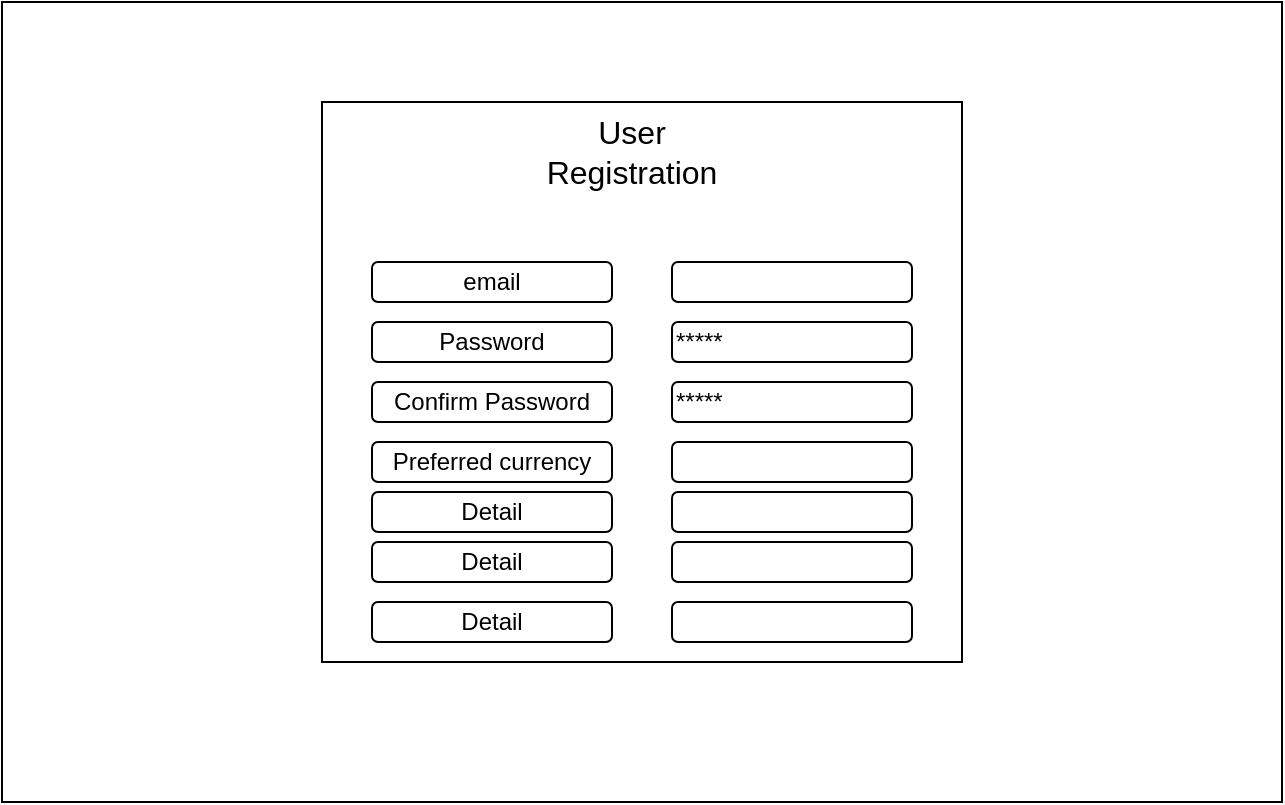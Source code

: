 <mxfile version="21.7.1" type="github">
  <diagram name="Page-1" id="3QgAkdv_Cc53_SK-UlMV">
    <mxGraphModel dx="1434" dy="774" grid="1" gridSize="10" guides="1" tooltips="1" connect="1" arrows="1" fold="1" page="1" pageScale="1" pageWidth="850" pageHeight="1100" math="0" shadow="0">
      <root>
        <mxCell id="0" />
        <mxCell id="1" parent="0" />
        <mxCell id="e0YRE8lAuUnDg_VTwqTF-1" value="" style="rounded=0;whiteSpace=wrap;html=1;fillColor=none;" parent="1" vertex="1">
          <mxGeometry x="105" y="120" width="640" height="400" as="geometry" />
        </mxCell>
        <mxCell id="e0YRE8lAuUnDg_VTwqTF-13" value="" style="rounded=0;whiteSpace=wrap;html=1;fillColor=none;" parent="1" vertex="1">
          <mxGeometry x="265" y="170" width="320" height="280" as="geometry" />
        </mxCell>
        <mxCell id="e0YRE8lAuUnDg_VTwqTF-2" value="" style="rounded=1;whiteSpace=wrap;html=1;" parent="1" vertex="1">
          <mxGeometry x="440" y="250" width="120" height="20" as="geometry" />
        </mxCell>
        <mxCell id="e0YRE8lAuUnDg_VTwqTF-3" value="&lt;div align=&quot;left&quot;&gt;*****&lt;/div&gt;" style="rounded=1;whiteSpace=wrap;html=1;align=left;" parent="1" vertex="1">
          <mxGeometry x="440" y="280" width="120" height="20" as="geometry" />
        </mxCell>
        <mxCell id="e0YRE8lAuUnDg_VTwqTF-10" value="&lt;div align=&quot;left&quot;&gt;*****&lt;/div&gt;" style="rounded=1;whiteSpace=wrap;html=1;align=left;" parent="1" vertex="1">
          <mxGeometry x="440" y="310" width="120" height="20" as="geometry" />
        </mxCell>
        <mxCell id="e0YRE8lAuUnDg_VTwqTF-14" value="User Registration" style="rounded=0;whiteSpace=wrap;html=1;fillColor=none;strokeColor=none;fontSize=16;" parent="1" vertex="1">
          <mxGeometry x="360" y="180" width="120" height="30" as="geometry" />
        </mxCell>
        <mxCell id="e0YRE8lAuUnDg_VTwqTF-18" value="Password" style="rounded=1;whiteSpace=wrap;html=1;fillColor=none;" parent="1" vertex="1">
          <mxGeometry x="290" y="280" width="120" height="20" as="geometry" />
        </mxCell>
        <mxCell id="e0YRE8lAuUnDg_VTwqTF-19" value="Confirm Password" style="rounded=1;whiteSpace=wrap;html=1;fillColor=none;" parent="1" vertex="1">
          <mxGeometry x="290" y="310" width="120" height="20" as="geometry" />
        </mxCell>
        <mxCell id="e0YRE8lAuUnDg_VTwqTF-24" value="email" style="rounded=1;whiteSpace=wrap;html=1;fillColor=none;" parent="1" vertex="1">
          <mxGeometry x="290" y="250" width="120" height="20" as="geometry" />
        </mxCell>
        <mxCell id="e0YRE8lAuUnDg_VTwqTF-28" value="Detail" style="rounded=1;whiteSpace=wrap;html=1;fontStyle=0;fontColor=#000000;" parent="1" vertex="1">
          <mxGeometry x="290" y="390" width="120" height="20" as="geometry" />
        </mxCell>
        <mxCell id="ZI5Be9hAX_5NIES8tJqD-1" value="" style="rounded=1;whiteSpace=wrap;html=1;" vertex="1" parent="1">
          <mxGeometry x="440" y="390" width="120" height="20" as="geometry" />
        </mxCell>
        <mxCell id="ZI5Be9hAX_5NIES8tJqD-2" value="&lt;div&gt;Preferred currency&lt;/div&gt;" style="rounded=1;whiteSpace=wrap;html=1;fontStyle=0;fontColor=#000000;" vertex="1" parent="1">
          <mxGeometry x="290" y="340" width="120" height="20" as="geometry" />
        </mxCell>
        <mxCell id="ZI5Be9hAX_5NIES8tJqD-3" value="" style="rounded=1;whiteSpace=wrap;html=1;" vertex="1" parent="1">
          <mxGeometry x="440" y="340" width="120" height="20" as="geometry" />
        </mxCell>
        <mxCell id="ZI5Be9hAX_5NIES8tJqD-4" value="Detail" style="rounded=1;whiteSpace=wrap;html=1;fontStyle=0;fontColor=#000000;" vertex="1" parent="1">
          <mxGeometry x="290" y="420" width="120" height="20" as="geometry" />
        </mxCell>
        <mxCell id="ZI5Be9hAX_5NIES8tJqD-5" value="" style="rounded=1;whiteSpace=wrap;html=1;" vertex="1" parent="1">
          <mxGeometry x="440" y="420" width="120" height="20" as="geometry" />
        </mxCell>
        <mxCell id="ZI5Be9hAX_5NIES8tJqD-6" value="Detail" style="rounded=1;whiteSpace=wrap;html=1;fontStyle=0;fontColor=#000000;" vertex="1" parent="1">
          <mxGeometry x="290" y="365" width="120" height="20" as="geometry" />
        </mxCell>
        <mxCell id="ZI5Be9hAX_5NIES8tJqD-7" value="" style="rounded=1;whiteSpace=wrap;html=1;" vertex="1" parent="1">
          <mxGeometry x="440" y="365" width="120" height="20" as="geometry" />
        </mxCell>
      </root>
    </mxGraphModel>
  </diagram>
</mxfile>
